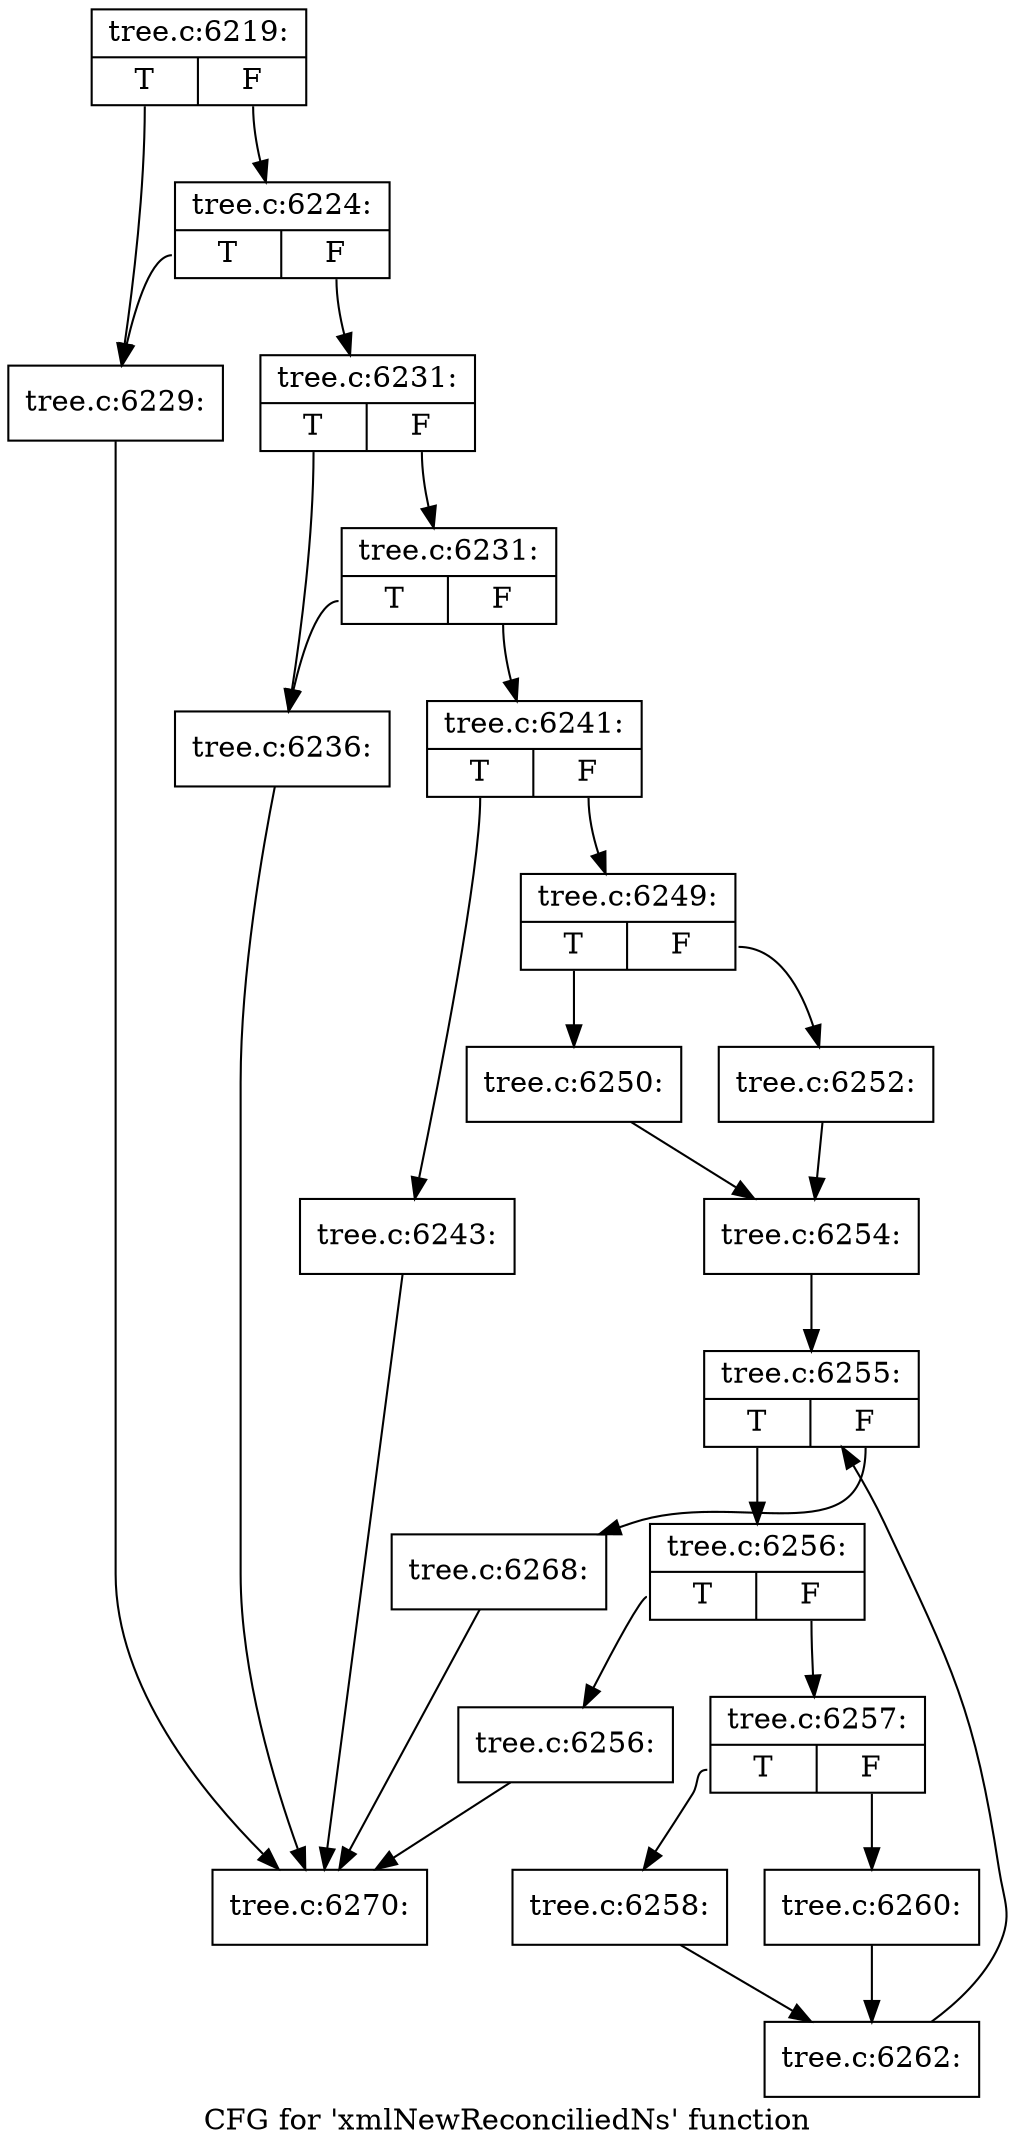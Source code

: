 digraph "CFG for 'xmlNewReconciliedNs' function" {
	label="CFG for 'xmlNewReconciliedNs' function";

	Node0x4843120 [shape=record,label="{tree.c:6219:|{<s0>T|<s1>F}}"];
	Node0x4843120:s0 -> Node0x4849cc0;
	Node0x4843120:s1 -> Node0x4849d60;
	Node0x4849d60 [shape=record,label="{tree.c:6224:|{<s0>T|<s1>F}}"];
	Node0x4849d60:s0 -> Node0x4849cc0;
	Node0x4849d60:s1 -> Node0x4849d10;
	Node0x4849cc0 [shape=record,label="{tree.c:6229:}"];
	Node0x4849cc0 -> Node0x48488b0;
	Node0x4849d10 [shape=record,label="{tree.c:6231:|{<s0>T|<s1>F}}"];
	Node0x4849d10:s0 -> Node0x484a620;
	Node0x4849d10:s1 -> Node0x484a6c0;
	Node0x484a6c0 [shape=record,label="{tree.c:6231:|{<s0>T|<s1>F}}"];
	Node0x484a6c0:s0 -> Node0x484a620;
	Node0x484a6c0:s1 -> Node0x484a670;
	Node0x484a620 [shape=record,label="{tree.c:6236:}"];
	Node0x484a620 -> Node0x48488b0;
	Node0x484a670 [shape=record,label="{tree.c:6241:|{<s0>T|<s1>F}}"];
	Node0x484a670:s0 -> Node0x484b430;
	Node0x484a670:s1 -> Node0x484b480;
	Node0x484b430 [shape=record,label="{tree.c:6243:}"];
	Node0x484b430 -> Node0x48488b0;
	Node0x484b480 [shape=record,label="{tree.c:6249:|{<s0>T|<s1>F}}"];
	Node0x484b480:s0 -> Node0x484b970;
	Node0x484b480:s1 -> Node0x484ba10;
	Node0x484b970 [shape=record,label="{tree.c:6250:}"];
	Node0x484b970 -> Node0x484b9c0;
	Node0x484ba10 [shape=record,label="{tree.c:6252:}"];
	Node0x484ba10 -> Node0x484b9c0;
	Node0x484b9c0 [shape=record,label="{tree.c:6254:}"];
	Node0x484b9c0 -> Node0x484ca90;
	Node0x484ca90 [shape=record,label="{tree.c:6255:|{<s0>T|<s1>F}}"];
	Node0x484ca90:s0 -> Node0x484ce80;
	Node0x484ca90:s1 -> Node0x484ccb0;
	Node0x484ce80 [shape=record,label="{tree.c:6256:|{<s0>T|<s1>F}}"];
	Node0x484ce80:s0 -> Node0x484d040;
	Node0x484ce80:s1 -> Node0x484d090;
	Node0x484d040 [shape=record,label="{tree.c:6256:}"];
	Node0x484d040 -> Node0x48488b0;
	Node0x484d090 [shape=record,label="{tree.c:6257:|{<s0>T|<s1>F}}"];
	Node0x484d090:s0 -> Node0x484d450;
	Node0x484d090:s1 -> Node0x484d4f0;
	Node0x484d450 [shape=record,label="{tree.c:6258:}"];
	Node0x484d450 -> Node0x484d4a0;
	Node0x484d4f0 [shape=record,label="{tree.c:6260:}"];
	Node0x484d4f0 -> Node0x484d4a0;
	Node0x484d4a0 [shape=record,label="{tree.c:6262:}"];
	Node0x484d4a0 -> Node0x484ca90;
	Node0x484ccb0 [shape=record,label="{tree.c:6268:}"];
	Node0x484ccb0 -> Node0x48488b0;
	Node0x48488b0 [shape=record,label="{tree.c:6270:}"];
}
